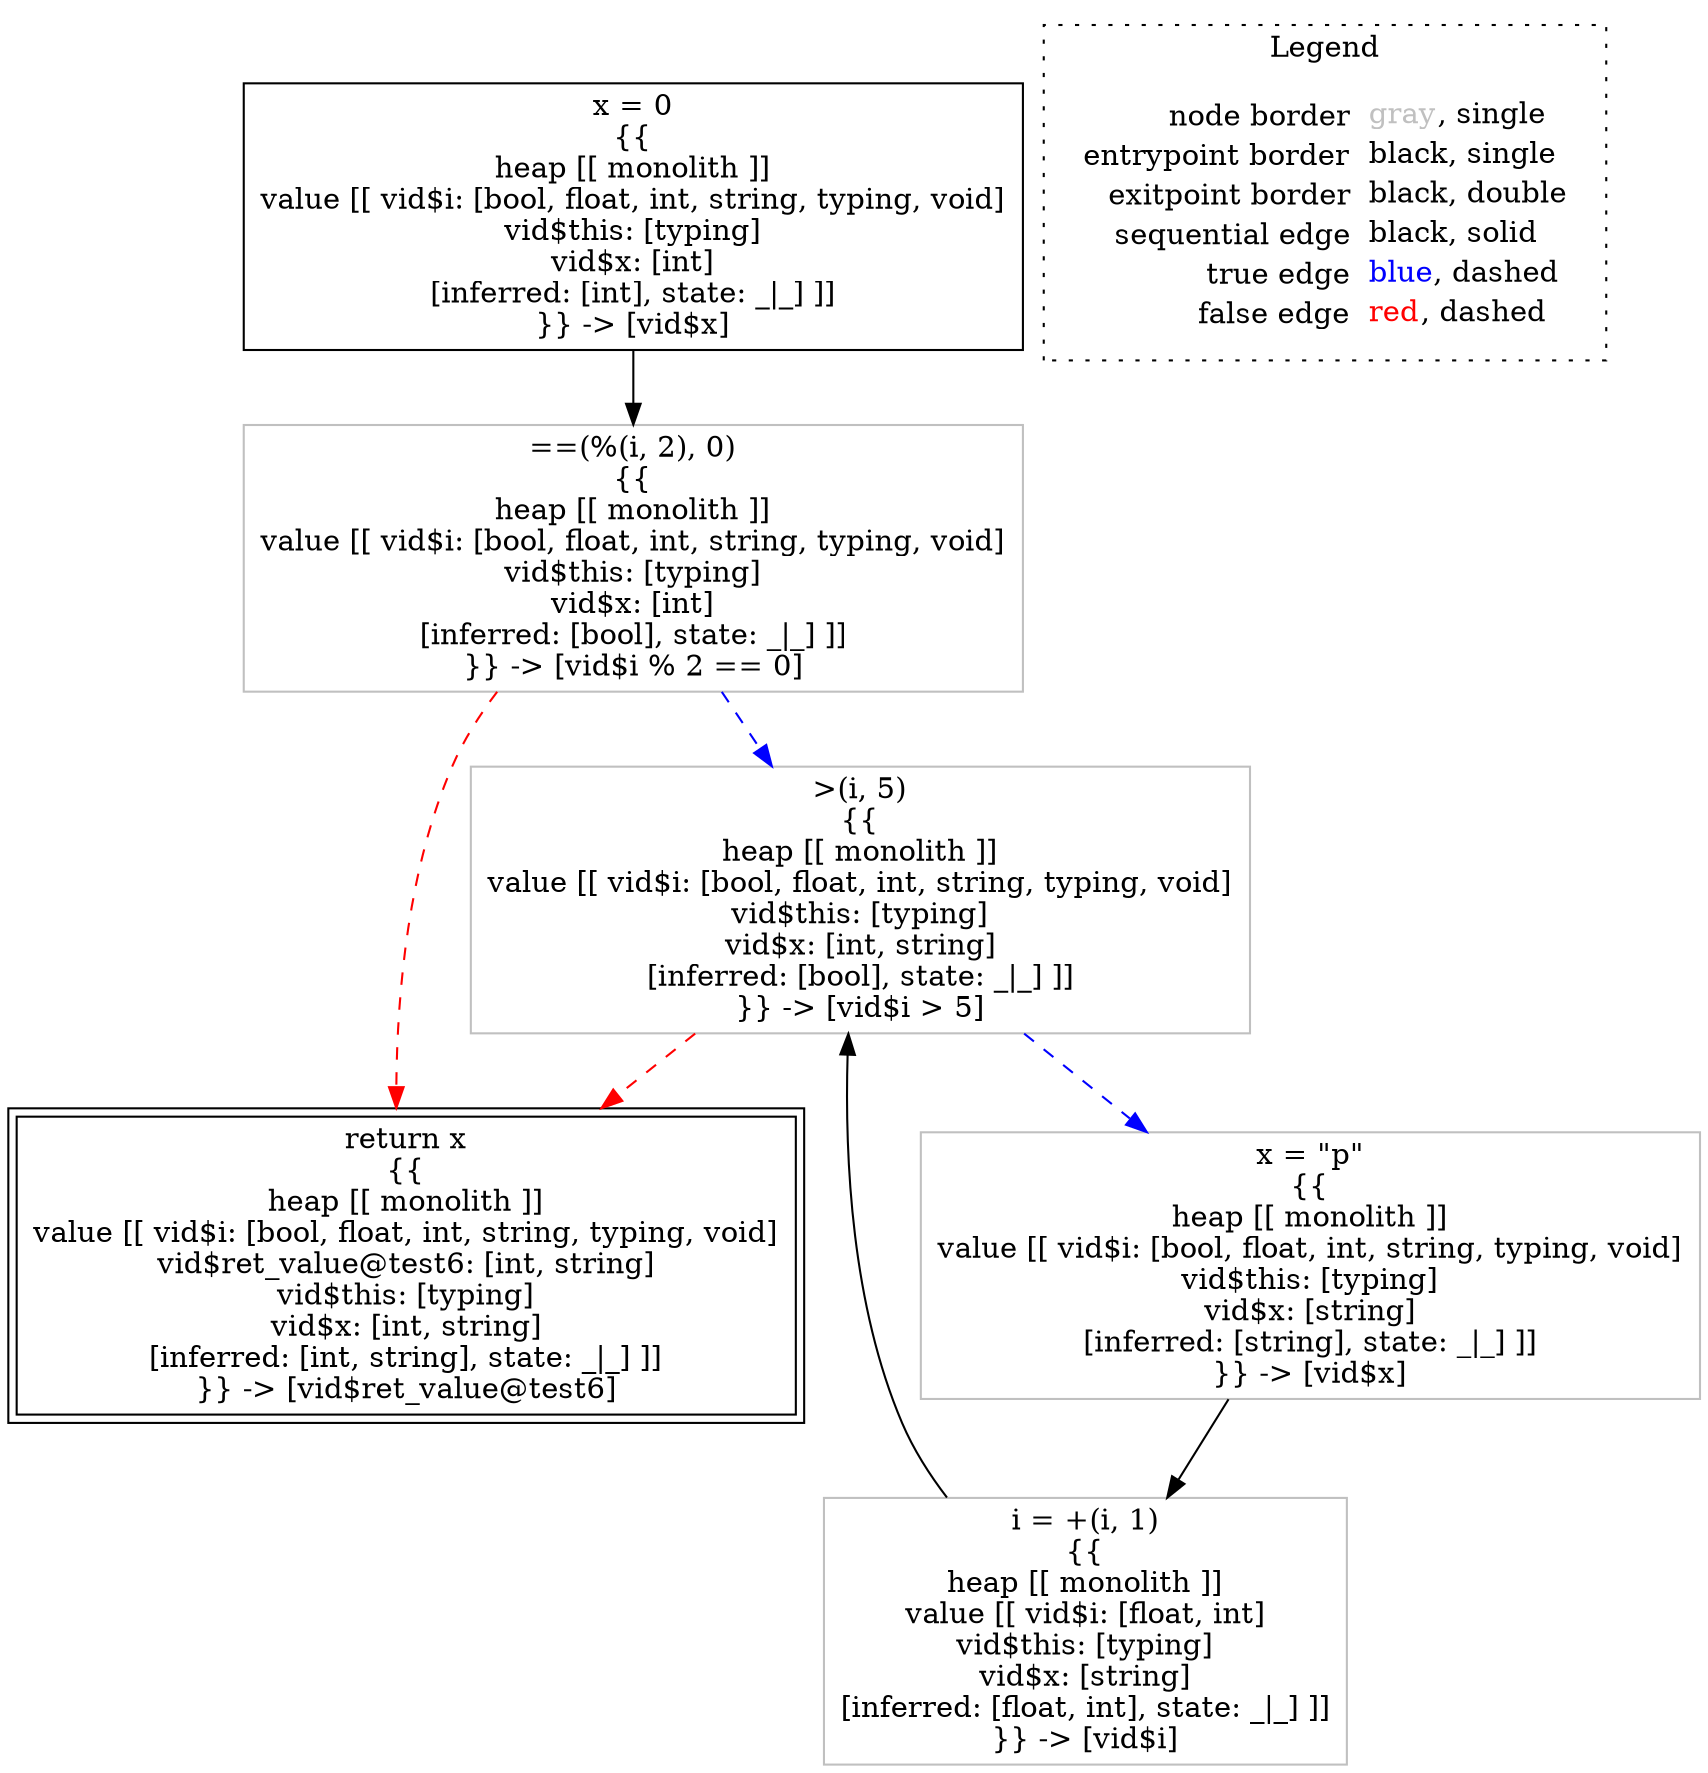 digraph {
	"node0" [shape="rect",color="black",label=<x = 0<BR/>{{<BR/>heap [[ monolith ]]<BR/>value [[ vid$i: [bool, float, int, string, typing, void]<BR/>vid$this: [typing]<BR/>vid$x: [int]<BR/>[inferred: [int], state: _|_] ]]<BR/>}} -&gt; [vid$x]>];
	"node1" [shape="rect",color="gray",label=<x = &quot;p&quot;<BR/>{{<BR/>heap [[ monolith ]]<BR/>value [[ vid$i: [bool, float, int, string, typing, void]<BR/>vid$this: [typing]<BR/>vid$x: [string]<BR/>[inferred: [string], state: _|_] ]]<BR/>}} -&gt; [vid$x]>];
	"node2" [shape="rect",color="black",peripheries="2",label=<return x<BR/>{{<BR/>heap [[ monolith ]]<BR/>value [[ vid$i: [bool, float, int, string, typing, void]<BR/>vid$ret_value@test6: [int, string]<BR/>vid$this: [typing]<BR/>vid$x: [int, string]<BR/>[inferred: [int, string], state: _|_] ]]<BR/>}} -&gt; [vid$ret_value@test6]>];
	"node3" [shape="rect",color="gray",label=<i = +(i, 1)<BR/>{{<BR/>heap [[ monolith ]]<BR/>value [[ vid$i: [float, int]<BR/>vid$this: [typing]<BR/>vid$x: [string]<BR/>[inferred: [float, int], state: _|_] ]]<BR/>}} -&gt; [vid$i]>];
	"node4" [shape="rect",color="gray",label=<==(%(i, 2), 0)<BR/>{{<BR/>heap [[ monolith ]]<BR/>value [[ vid$i: [bool, float, int, string, typing, void]<BR/>vid$this: [typing]<BR/>vid$x: [int]<BR/>[inferred: [bool], state: _|_] ]]<BR/>}} -&gt; [vid$i % 2 == 0]>];
	"node5" [shape="rect",color="gray",label=<&gt;(i, 5)<BR/>{{<BR/>heap [[ monolith ]]<BR/>value [[ vid$i: [bool, float, int, string, typing, void]<BR/>vid$this: [typing]<BR/>vid$x: [int, string]<BR/>[inferred: [bool], state: _|_] ]]<BR/>}} -&gt; [vid$i &gt; 5]>];
	"node0" -> "node4" [color="black"];
	"node1" -> "node3" [color="black"];
	"node3" -> "node5" [color="black"];
	"node4" -> "node2" [color="red",style="dashed"];
	"node4" -> "node5" [color="blue",style="dashed"];
	"node5" -> "node1" [color="blue",style="dashed"];
	"node5" -> "node2" [color="red",style="dashed"];
subgraph cluster_legend {
	label="Legend";
	style=dotted;
	node [shape=plaintext];
	"legend" [label=<<table border="0" cellpadding="2" cellspacing="0" cellborder="0"><tr><td align="right">node border&nbsp;</td><td align="left"><font color="gray">gray</font>, single</td></tr><tr><td align="right">entrypoint border&nbsp;</td><td align="left"><font color="black">black</font>, single</td></tr><tr><td align="right">exitpoint border&nbsp;</td><td align="left"><font color="black">black</font>, double</td></tr><tr><td align="right">sequential edge&nbsp;</td><td align="left"><font color="black">black</font>, solid</td></tr><tr><td align="right">true edge&nbsp;</td><td align="left"><font color="blue">blue</font>, dashed</td></tr><tr><td align="right">false edge&nbsp;</td><td align="left"><font color="red">red</font>, dashed</td></tr></table>>];
}

}

